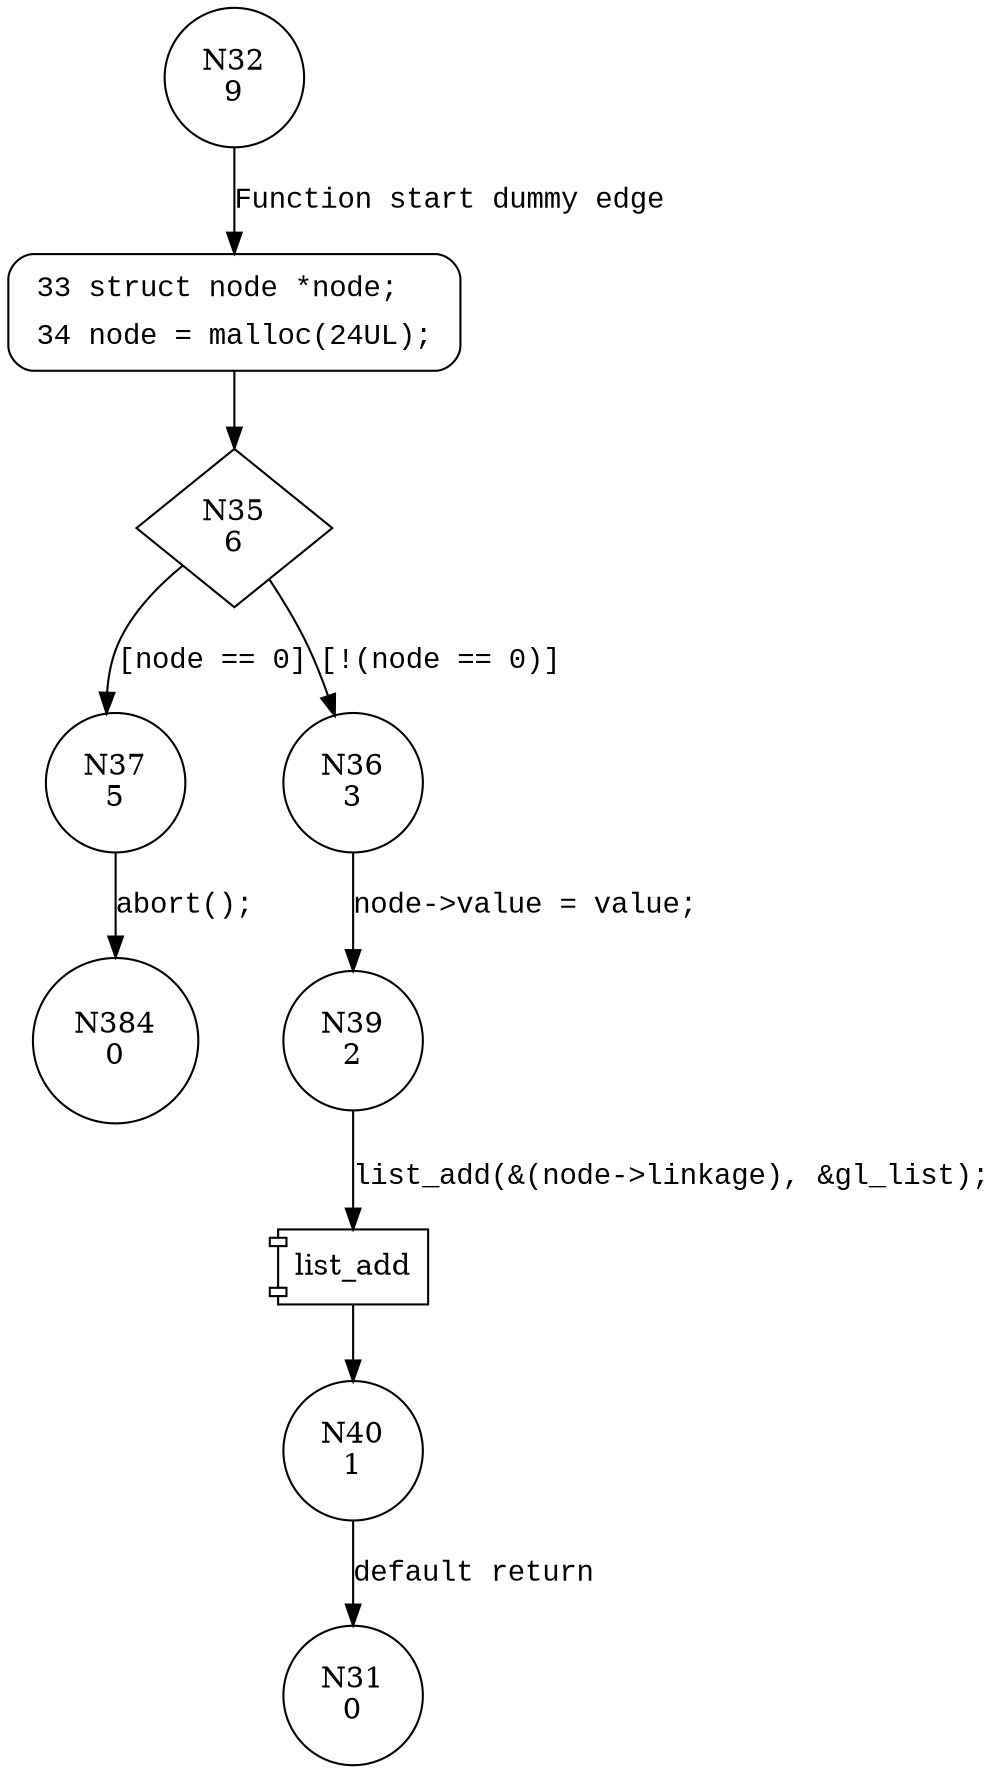 digraph gl_insert {
32 [shape="circle" label="N32\n9"]
33 [shape="circle" label="N33\n8"]
35 [shape="diamond" label="N35\n6"]
37 [shape="circle" label="N37\n5"]
36 [shape="circle" label="N36\n3"]
39 [shape="circle" label="N39\n2"]
40 [shape="circle" label="N40\n1"]
384 [shape="circle" label="N384\n0"]
31 [shape="circle" label="N31\n0"]
33 [style="filled,bold" penwidth="1" fillcolor="white" fontname="Courier New" shape="Mrecord" label=<<table border="0" cellborder="0" cellpadding="3" bgcolor="white"><tr><td align="right">33</td><td align="left">struct node *node;</td></tr><tr><td align="right">34</td><td align="left">node = malloc(24UL);</td></tr></table>>]
33 -> 35[label=""]
32 -> 33 [label="Function start dummy edge" fontname="Courier New"]
35 -> 37 [label="[node == 0]" fontname="Courier New"]
35 -> 36 [label="[!(node == 0)]" fontname="Courier New"]
100013 [shape="component" label="list_add"]
39 -> 100013 [label="list_add(&(node->linkage), &gl_list);" fontname="Courier New"]
100013 -> 40 [label="" fontname="Courier New"]
37 -> 384 [label="abort();" fontname="Courier New"]
36 -> 39 [label="node->value = value;" fontname="Courier New"]
40 -> 31 [label="default return" fontname="Courier New"]
}